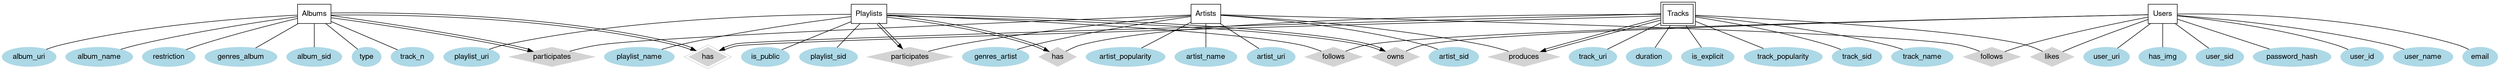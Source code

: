 graph ER {

  stylesheet="styles.css"

// Settings
//###################################################

    // Defaults
    node [fontname="Helvetica,Arial,sans-serif", overlap=false]

    // Entities
    node [shape=box];
    Users; Artists; Albums; Playlists;


    // Relationships
    node [shape=diamond,style=filled,color=lightgrey];
    produces; participates_albums; participates_playlists;
    likes; owns; follows_artists; follows_playlists; has_playlists;


    // Attributes
    node [shape=oval,style=filled,color=lightblue];
    user_name; email; user_uri; has_img; user_sid; password_hash;                               // Users
    artist_popularity; artist_name; artist_uri; genres_artist;       // Artist
    track_name; track_uri; duration; is_explicit; track_popularity;   // Tracks
    type; track_n; album_uri; album_name; restriction; genres_album;  // Albums
    playlist_name; playlist_uri; is_public;                        // Playlists

    // Primary Keys
    node [shape=oval,style=filled,color=lightblue,class="PrimaryKey"];
    user_id; artist_sid; album_sid; playlist_sid;

    // Weak Keys
    node [shape=oval,style=filled,color=lightblue,class="WeakKey"];
    track_sid;

    // Weak Entities
    node [shape=box,peripheries=2,style="",color=black,class=""];
    Tracks;

    // Weak Relationships
    node [shape=diamond,style=filled,color=lightgrey,peripheries=2,class=""];
    has_albums;

//###################################################

    // Entities
    Users
    Artists
    Tracks
    Albums
    Playlists

    // Atributes

    // Users
    Users -- {user_name; email; user_uri; user_sid; has_img; user_id; password_hash}
    // Artists
    Artists -- {artist_popularity; artist_sid; artist_name; artist_uri; genres_artist}
    // Tracks
    Tracks -- {track_sid; track_name; track_uri; duration; is_explicit; track_popularity}
    // Albums
    Albums -- {type; track_n; album_sid; album_uri; album_name; restriction; genres_album}
    // Playlists
    Playlists -- {playlist_sid; playlist_name; playlist_uri; is_public}

    // Relationships

    likes // Users -- likes -- Tracks
    owns // Users -- owns -- Playlists
    follows_playlists [label="follows"] // Users -- follows -- Playlists
    follows_artists [label="follows"] // Users -- follows -- Artists

    produces // Artists -- produces -- Tracks
    participates_playlists [label="participates"] // Artists -- participates -- Playlists
    participates_albums  [label="participates"] // Artists -- participates -- Albums

    has_albums [label="has"] // Albums -- has -- Tracks
    has_playlists [label="has"] // Playlists -- has -- Tracks


    // 0 - n
    Users -- likes
    Tracks -- likes
    Users -- follows_playlists
    Playlists -- follows_playlists
    Users -- follows_artists
    Artists -- follows_artists

    Users -- owns

    Artists -- produces
    Artists -- participates_playlists
    Artists -- participates_albums

    Tracks -- has_playlists

    // 1 - 1
    edge [dir = forward, color = "black:invis:black"];
    Playlists -- owns;

    // 1 - n
    edge [color = "black:invis:black"];
    Tracks -- produces;
    Playlists -- participates_playlists;
    Albums -- participates_albums;

    Tracks -- has_albums;

    Albums -- has_albums;
    Playlists -- has_playlists;

    // 0 - 1
}
